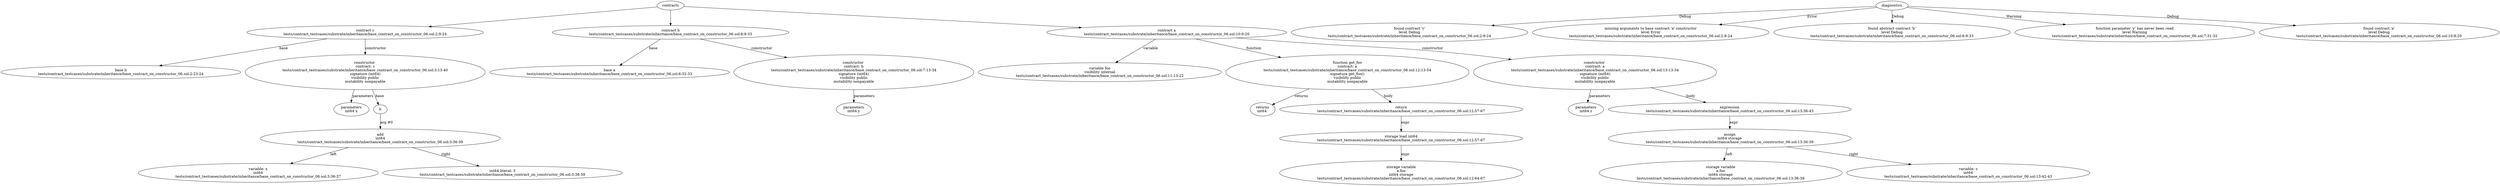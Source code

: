 strict digraph "tests/contract_testcases/substrate/inheritance/base_contract_on_constructor_06.sol" {
	contract [label="contract c\ntests/contract_testcases/substrate/inheritance/base_contract_on_constructor_06.sol:2:9-24"]
	base [label="base b\ntests/contract_testcases/substrate/inheritance/base_contract_on_constructor_06.sol:2:23-24"]
	node_3 [label="constructor \ncontract: c\ntests/contract_testcases/substrate/inheritance/base_contract_on_constructor_06.sol:3:13-40\nsignature (int64)\nvisibility public\nmutability nonpayable"]
	parameters [label="parameters\nint64 x"]
	b [label="b"]
	add [label="add\nint64\ntests/contract_testcases/substrate/inheritance/base_contract_on_constructor_06.sol:3:36-39"]
	variable [label="variable: x\nint64\ntests/contract_testcases/substrate/inheritance/base_contract_on_constructor_06.sol:3:36-37"]
	number_literal [label="int64 literal: 3\ntests/contract_testcases/substrate/inheritance/base_contract_on_constructor_06.sol:3:38-39"]
	contract_9 [label="contract b\ntests/contract_testcases/substrate/inheritance/base_contract_on_constructor_06.sol:6:9-33"]
	base_10 [label="base a\ntests/contract_testcases/substrate/inheritance/base_contract_on_constructor_06.sol:6:32-33"]
	node_11 [label="constructor \ncontract: b\ntests/contract_testcases/substrate/inheritance/base_contract_on_constructor_06.sol:7:13-34\nsignature (int64)\nvisibility public\nmutability nonpayable"]
	parameters_12 [label="parameters\nint64 y"]
	contract_13 [label="contract a\ntests/contract_testcases/substrate/inheritance/base_contract_on_constructor_06.sol:10:9-20"]
	var [label="variable foo\nvisibility internal\ntests/contract_testcases/substrate/inheritance/base_contract_on_constructor_06.sol:11:13-22"]
	get_foo [label="function get_foo\ncontract: a\ntests/contract_testcases/substrate/inheritance/base_contract_on_constructor_06.sol:12:13-54\nsignature get_foo()\nvisibility public\nmutability nonpayable"]
	returns [label="returns\nint64 "]
	return [label="return\ntests/contract_testcases/substrate/inheritance/base_contract_on_constructor_06.sol:12:57-67"]
	storage_load [label="storage load int64\ntests/contract_testcases/substrate/inheritance/base_contract_on_constructor_06.sol:12:57-67"]
	storage_var [label="storage variable\na.foo\nint64 storage\ntests/contract_testcases/substrate/inheritance/base_contract_on_constructor_06.sol:12:64-67"]
	node_20 [label="constructor \ncontract: a\ntests/contract_testcases/substrate/inheritance/base_contract_on_constructor_06.sol:13:13-34\nsignature (int64)\nvisibility public\nmutability nonpayable"]
	parameters_21 [label="parameters\nint64 z"]
	expr [label="expression\ntests/contract_testcases/substrate/inheritance/base_contract_on_constructor_06.sol:13:36-43"]
	assign [label="assign\nint64 storage\ntests/contract_testcases/substrate/inheritance/base_contract_on_constructor_06.sol:13:36-39"]
	storage_var_24 [label="storage variable\na.foo\nint64 storage\ntests/contract_testcases/substrate/inheritance/base_contract_on_constructor_06.sol:13:36-39"]
	variable_25 [label="variable: z\nint64\ntests/contract_testcases/substrate/inheritance/base_contract_on_constructor_06.sol:13:42-43"]
	diagnostic [label="found contract 'c'\nlevel Debug\ntests/contract_testcases/substrate/inheritance/base_contract_on_constructor_06.sol:2:9-24"]
	diagnostic_28 [label="missing arguments to base contract 'a' constructor\nlevel Error\ntests/contract_testcases/substrate/inheritance/base_contract_on_constructor_06.sol:2:9-24"]
	diagnostic_29 [label="found abstract contract 'b'\nlevel Debug\ntests/contract_testcases/substrate/inheritance/base_contract_on_constructor_06.sol:6:9-33"]
	diagnostic_30 [label="function parameter 'y' has never been read\nlevel Warning\ntests/contract_testcases/substrate/inheritance/base_contract_on_constructor_06.sol:7:31-32"]
	diagnostic_31 [label="found contract 'a'\nlevel Debug\ntests/contract_testcases/substrate/inheritance/base_contract_on_constructor_06.sol:10:9-20"]
	contracts -> contract
	contract -> base [label="base"]
	contract -> node_3 [label="constructor"]
	node_3 -> parameters [label="parameters"]
	node_3 -> b [label="base"]
	b -> add [label="arg #0"]
	add -> variable [label="left"]
	add -> number_literal [label="right"]
	contracts -> contract_9
	contract_9 -> base_10 [label="base"]
	contract_9 -> node_11 [label="constructor"]
	node_11 -> parameters_12 [label="parameters"]
	contracts -> contract_13
	contract_13 -> var [label="variable"]
	contract_13 -> get_foo [label="function"]
	get_foo -> returns [label="returns"]
	get_foo -> return [label="body"]
	return -> storage_load [label="expr"]
	storage_load -> storage_var [label="expr"]
	contract_13 -> node_20 [label="constructor"]
	node_20 -> parameters_21 [label="parameters"]
	node_20 -> expr [label="body"]
	expr -> assign [label="expr"]
	assign -> storage_var_24 [label="left"]
	assign -> variable_25 [label="right"]
	diagnostics -> diagnostic [label="Debug"]
	diagnostics -> diagnostic_28 [label="Error"]
	diagnostics -> diagnostic_29 [label="Debug"]
	diagnostics -> diagnostic_30 [label="Warning"]
	diagnostics -> diagnostic_31 [label="Debug"]
}
